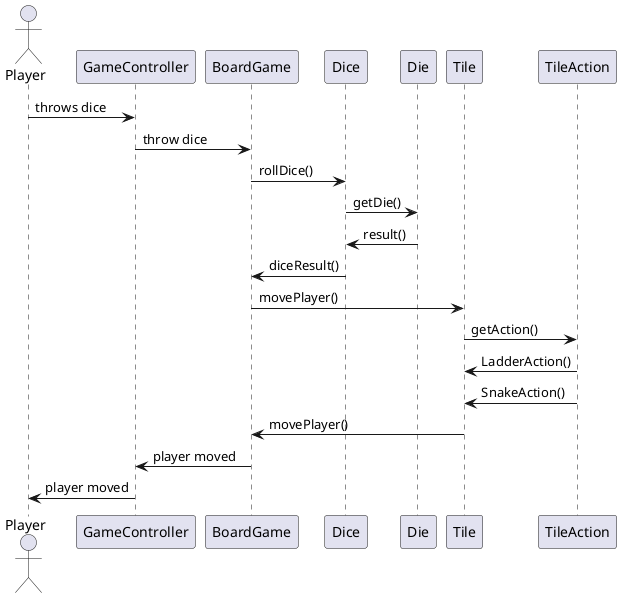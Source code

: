 @startuml Sequence Diagram
actor Player
participant GameController
participant BoardGame
participant Dice
participant Die
participant Tile
participant TileAction


Player -> GameController: throws dice
GameController -> BoardGame: throw dice
BoardGame -> Dice: rollDice()
Dice -> Die: getDie()
Dice <- Die: result()
BoardGame <- Dice: diceResult()
BoardGame -> Tile: movePlayer()
Tile -> TileAction: getAction()
Tile <- TileAction: LadderAction()
Tile <- TileAction: SnakeAction()
BoardGame <- Tile: movePlayer()
GameController <- BoardGame: player moved
Player <- GameController: player moved
@enduml